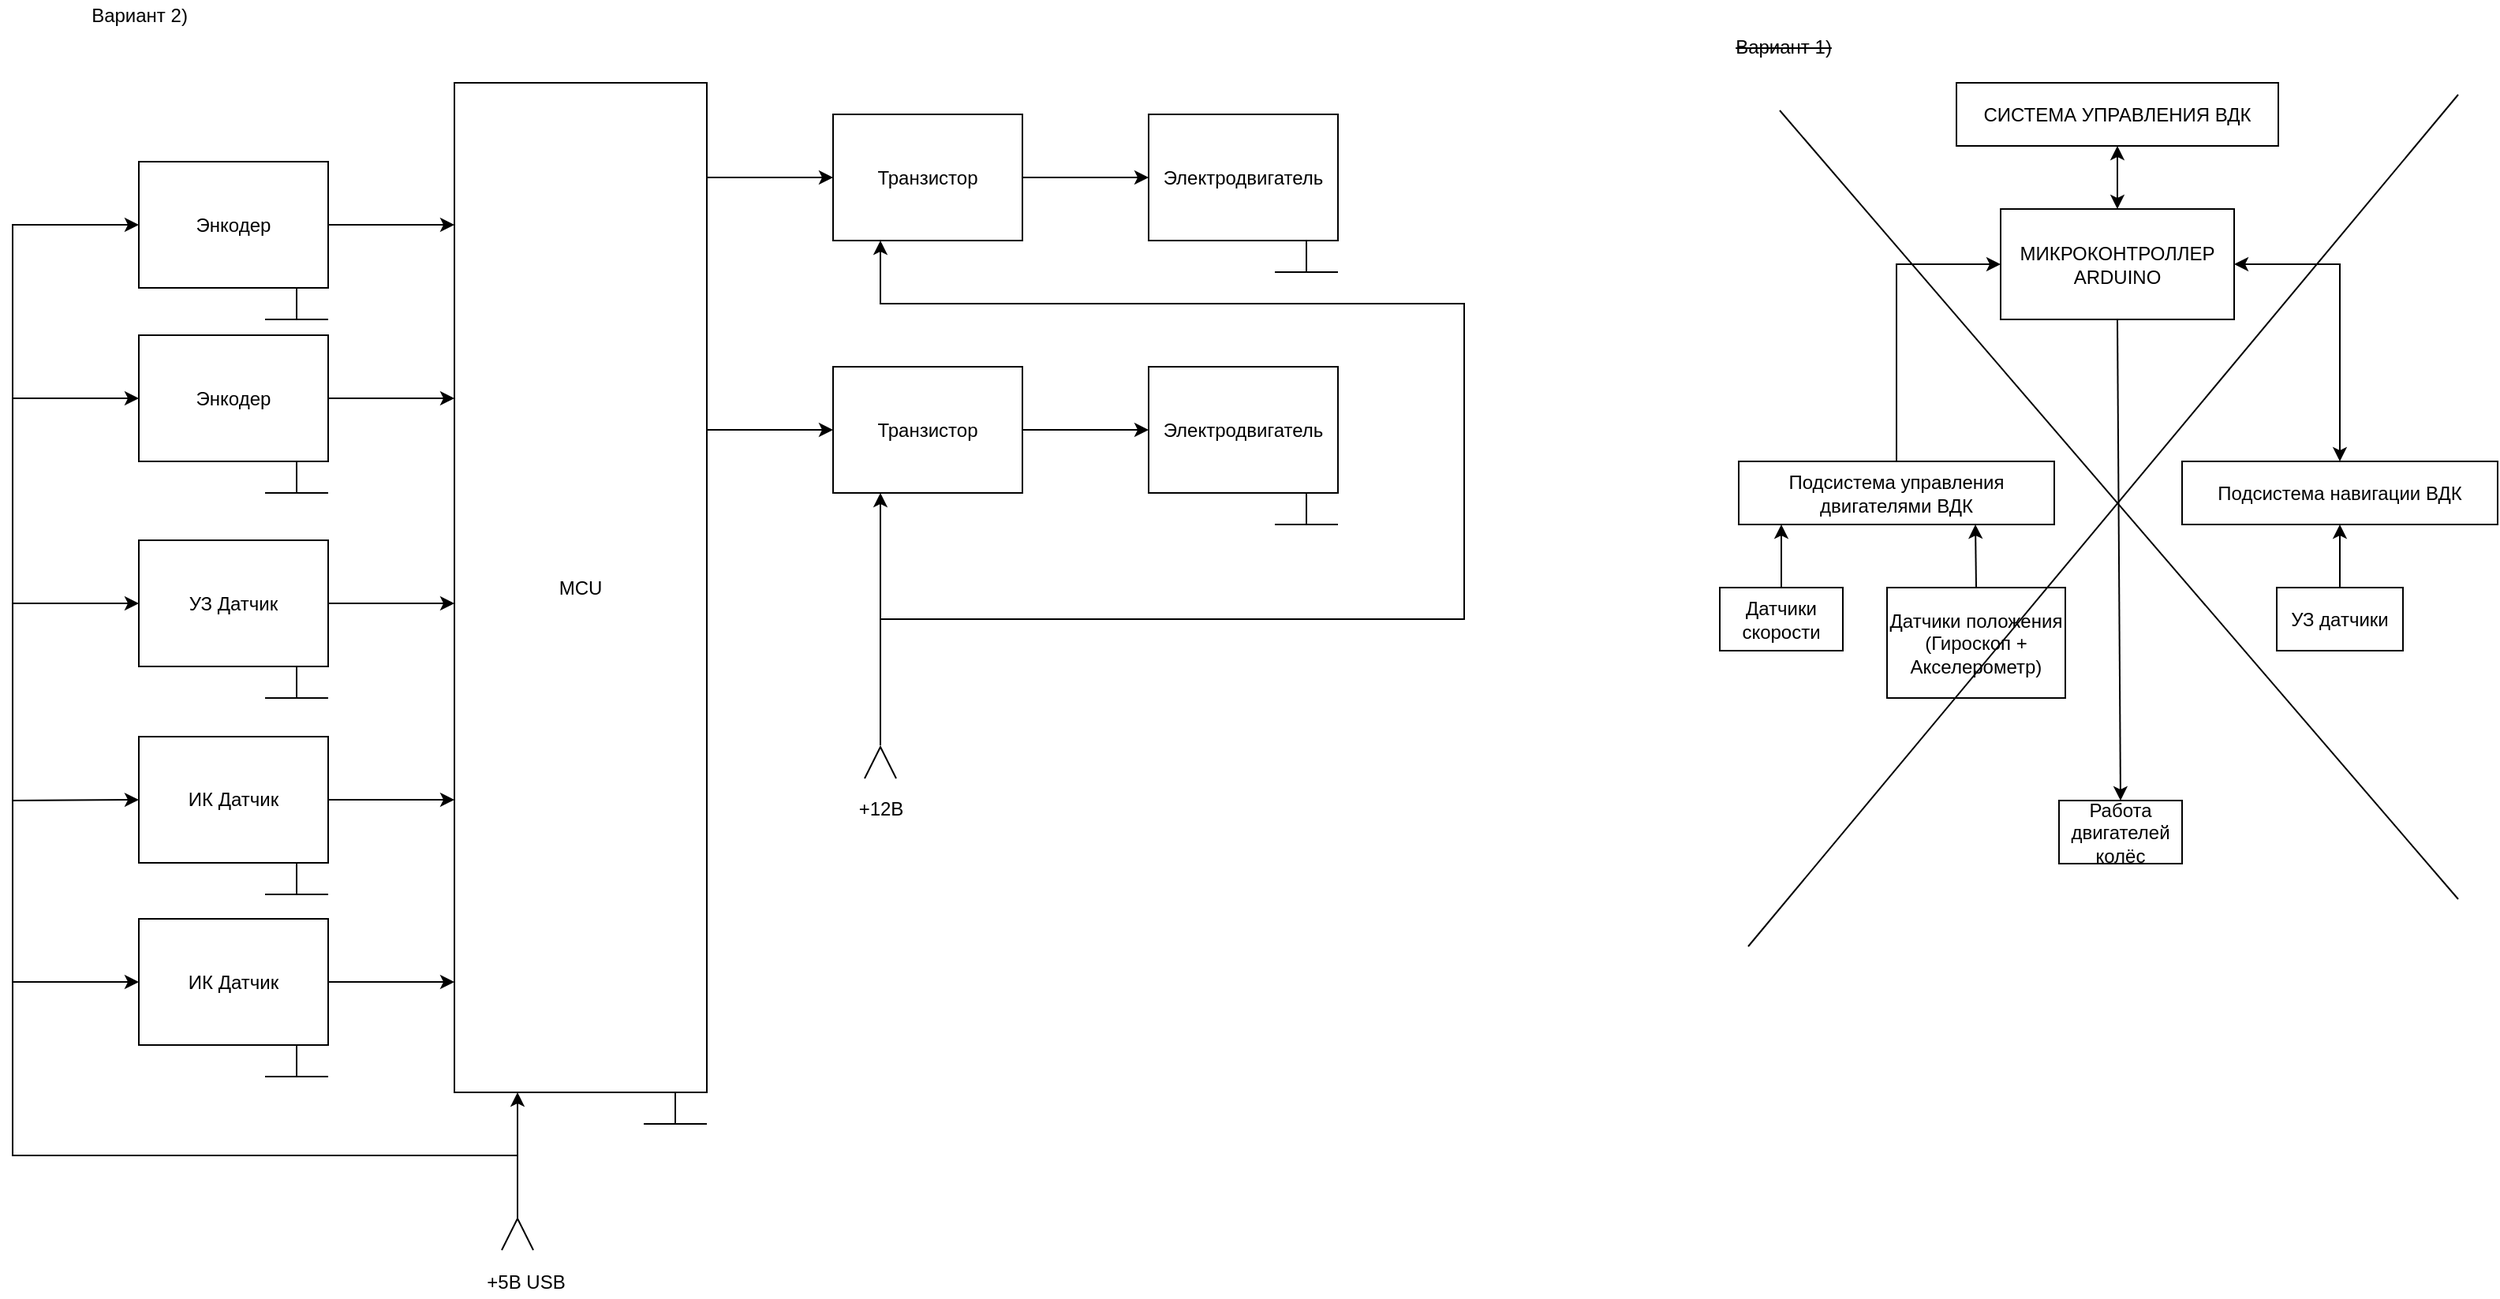 <mxfile version="20.0.1" type="github">
  <diagram id="5dE5xkKQiMpUn0vgo6UY" name="Page-1">
    <mxGraphModel dx="2500" dy="934" grid="1" gridSize="10" guides="1" tooltips="1" connect="1" arrows="1" fold="1" page="1" pageScale="1" pageWidth="827" pageHeight="1169" math="0" shadow="0">
      <root>
        <mxCell id="0" />
        <mxCell id="1" parent="0" />
        <mxCell id="9jfscR_lfVypMq8dOFOs-2" value="СИСТЕМА УПРАВЛЕНИЯ ВДК" style="rounded=0;whiteSpace=wrap;html=1;" parent="1" vertex="1">
          <mxGeometry x="432" y="72.5" width="204" height="40" as="geometry" />
        </mxCell>
        <mxCell id="9jfscR_lfVypMq8dOFOs-3" value="Подсистема управления двигателями ВДК" style="rounded=0;whiteSpace=wrap;html=1;" parent="1" vertex="1">
          <mxGeometry x="294" y="312.5" width="200" height="40" as="geometry" />
        </mxCell>
        <mxCell id="9jfscR_lfVypMq8dOFOs-4" value="Подсистема навигации ВДК" style="rounded=0;whiteSpace=wrap;html=1;" parent="1" vertex="1">
          <mxGeometry x="575" y="312.5" width="200" height="40" as="geometry" />
        </mxCell>
        <mxCell id="9jfscR_lfVypMq8dOFOs-8" value="Датчики скорости" style="rounded=0;whiteSpace=wrap;html=1;" parent="1" vertex="1">
          <mxGeometry x="282" y="392.5" width="78" height="40" as="geometry" />
        </mxCell>
        <mxCell id="9jfscR_lfVypMq8dOFOs-14" value="" style="endArrow=classic;html=1;rounded=0;entryX=0.25;entryY=1;entryDx=0;entryDy=0;exitX=0.5;exitY=0;exitDx=0;exitDy=0;" parent="1" source="9jfscR_lfVypMq8dOFOs-8" edge="1">
          <mxGeometry width="50" height="50" relative="1" as="geometry">
            <mxPoint x="299" y="445.5" as="sourcePoint" />
            <mxPoint x="321" y="352.5" as="targetPoint" />
          </mxGeometry>
        </mxCell>
        <mxCell id="9jfscR_lfVypMq8dOFOs-16" value="Датчики положения (Гироскоп + Акселерометр)" style="rounded=0;whiteSpace=wrap;html=1;" parent="1" vertex="1">
          <mxGeometry x="388" y="392.5" width="113" height="70" as="geometry" />
        </mxCell>
        <mxCell id="9jfscR_lfVypMq8dOFOs-19" value="" style="endArrow=classic;html=1;rounded=0;exitX=0.5;exitY=0;exitDx=0;exitDy=0;entryX=0.75;entryY=1;entryDx=0;entryDy=0;" parent="1" source="9jfscR_lfVypMq8dOFOs-16" target="9jfscR_lfVypMq8dOFOs-3" edge="1">
          <mxGeometry width="50" height="50" relative="1" as="geometry">
            <mxPoint x="793" y="403.5" as="sourcePoint" />
            <mxPoint x="404" y="382.5" as="targetPoint" />
            <Array as="points" />
          </mxGeometry>
        </mxCell>
        <mxCell id="9jfscR_lfVypMq8dOFOs-20" value="Работа двигателей колёс" style="rounded=0;whiteSpace=wrap;html=1;" parent="1" vertex="1">
          <mxGeometry x="497" y="527.5" width="78" height="40" as="geometry" />
        </mxCell>
        <mxCell id="9jfscR_lfVypMq8dOFOs-23" value="УЗ датчики" style="rounded=0;whiteSpace=wrap;html=1;" parent="1" vertex="1">
          <mxGeometry x="635" y="392.5" width="80" height="40" as="geometry" />
        </mxCell>
        <mxCell id="9jfscR_lfVypMq8dOFOs-24" value="" style="endArrow=classic;html=1;rounded=0;exitX=0.5;exitY=0;exitDx=0;exitDy=0;entryX=0.75;entryY=1;entryDx=0;entryDy=0;" parent="1" source="9jfscR_lfVypMq8dOFOs-23" edge="1">
          <mxGeometry width="50" height="50" relative="1" as="geometry">
            <mxPoint x="743" y="405.5" as="sourcePoint" />
            <mxPoint x="675" y="352.5" as="targetPoint" />
          </mxGeometry>
        </mxCell>
        <mxCell id="9jfscR_lfVypMq8dOFOs-32" value="МИКРОКОНТРОЛЛЕР ARDUINO" style="rounded=0;whiteSpace=wrap;html=1;" parent="1" vertex="1">
          <mxGeometry x="460" y="152.5" width="148" height="70" as="geometry" />
        </mxCell>
        <mxCell id="9jfscR_lfVypMq8dOFOs-33" value="" style="endArrow=classic;html=1;rounded=0;exitX=0.5;exitY=0;exitDx=0;exitDy=0;entryX=0;entryY=0.5;entryDx=0;entryDy=0;" parent="1" source="9jfscR_lfVypMq8dOFOs-3" target="9jfscR_lfVypMq8dOFOs-32" edge="1">
          <mxGeometry width="50" height="50" relative="1" as="geometry">
            <mxPoint x="392" y="312.5" as="sourcePoint" />
            <mxPoint x="442" y="262.5" as="targetPoint" />
            <Array as="points">
              <mxPoint x="394" y="187.5" />
            </Array>
          </mxGeometry>
        </mxCell>
        <mxCell id="9jfscR_lfVypMq8dOFOs-35" value="" style="endArrow=classic;startArrow=classic;html=1;rounded=0;entryX=1;entryY=0.5;entryDx=0;entryDy=0;exitX=0.5;exitY=0;exitDx=0;exitDy=0;" parent="1" source="9jfscR_lfVypMq8dOFOs-4" target="9jfscR_lfVypMq8dOFOs-32" edge="1">
          <mxGeometry width="50" height="50" relative="1" as="geometry">
            <mxPoint x="592" y="342.5" as="sourcePoint" />
            <mxPoint x="642" y="292.5" as="targetPoint" />
            <Array as="points">
              <mxPoint x="675" y="187.5" />
            </Array>
          </mxGeometry>
        </mxCell>
        <mxCell id="9jfscR_lfVypMq8dOFOs-36" value="" style="endArrow=classic;startArrow=classic;html=1;rounded=0;entryX=0.5;entryY=1;entryDx=0;entryDy=0;" parent="1" source="9jfscR_lfVypMq8dOFOs-32" target="9jfscR_lfVypMq8dOFOs-2" edge="1">
          <mxGeometry width="50" height="50" relative="1" as="geometry">
            <mxPoint x="592" y="342.5" as="sourcePoint" />
            <mxPoint x="642" y="292.5" as="targetPoint" />
          </mxGeometry>
        </mxCell>
        <mxCell id="9jfscR_lfVypMq8dOFOs-37" value="" style="endArrow=classic;html=1;rounded=0;exitX=0.5;exitY=1;exitDx=0;exitDy=0;entryX=0.5;entryY=0;entryDx=0;entryDy=0;" parent="1" source="9jfscR_lfVypMq8dOFOs-32" target="9jfscR_lfVypMq8dOFOs-20" edge="1">
          <mxGeometry width="50" height="50" relative="1" as="geometry">
            <mxPoint x="592" y="342.5" as="sourcePoint" />
            <mxPoint x="642" y="292.5" as="targetPoint" />
          </mxGeometry>
        </mxCell>
        <mxCell id="LsZMY1T1WmtSOBuxNTz7-1" value="MCU" style="rounded=0;whiteSpace=wrap;html=1;" parent="1" vertex="1">
          <mxGeometry x="-520" y="72.5" width="160" height="640" as="geometry" />
        </mxCell>
        <mxCell id="LsZMY1T1WmtSOBuxNTz7-2" value="Энкодер" style="rounded=0;whiteSpace=wrap;html=1;" parent="1" vertex="1">
          <mxGeometry x="-720" y="232.5" width="120" height="80" as="geometry" />
        </mxCell>
        <mxCell id="LsZMY1T1WmtSOBuxNTz7-4" value="УЗ Датчик" style="rounded=0;whiteSpace=wrap;html=1;" parent="1" vertex="1">
          <mxGeometry x="-720" y="362.5" width="120" height="80" as="geometry" />
        </mxCell>
        <mxCell id="LsZMY1T1WmtSOBuxNTz7-5" value="" style="endArrow=classic;html=1;rounded=0;exitX=1;exitY=0.5;exitDx=0;exitDy=0;" parent="1" source="LsZMY1T1WmtSOBuxNTz7-2" edge="1">
          <mxGeometry width="50" height="50" relative="1" as="geometry">
            <mxPoint x="-590" y="292.5" as="sourcePoint" />
            <mxPoint x="-520" y="272.5" as="targetPoint" />
          </mxGeometry>
        </mxCell>
        <mxCell id="LsZMY1T1WmtSOBuxNTz7-8" value="" style="endArrow=classic;html=1;rounded=0;exitX=1;exitY=0.5;exitDx=0;exitDy=0;" parent="1" source="LsZMY1T1WmtSOBuxNTz7-4" edge="1">
          <mxGeometry width="50" height="50" relative="1" as="geometry">
            <mxPoint x="-600" y="401.5" as="sourcePoint" />
            <mxPoint x="-520" y="402.5" as="targetPoint" />
          </mxGeometry>
        </mxCell>
        <mxCell id="LsZMY1T1WmtSOBuxNTz7-9" value="Транзистор" style="rounded=0;whiteSpace=wrap;html=1;" parent="1" vertex="1">
          <mxGeometry x="-280" y="252.5" width="120" height="80" as="geometry" />
        </mxCell>
        <mxCell id="LsZMY1T1WmtSOBuxNTz7-10" value="" style="endArrow=classic;html=1;rounded=0;entryX=0;entryY=0.5;entryDx=0;entryDy=0;exitX=1;exitY=0.5;exitDx=0;exitDy=0;" parent="1" target="LsZMY1T1WmtSOBuxNTz7-9" edge="1">
          <mxGeometry width="50" height="50" relative="1" as="geometry">
            <mxPoint x="-360" y="292.5" as="sourcePoint" />
            <mxPoint x="-280" y="292" as="targetPoint" />
          </mxGeometry>
        </mxCell>
        <mxCell id="LsZMY1T1WmtSOBuxNTz7-11" value="Электродвигатель" style="rounded=0;whiteSpace=wrap;html=1;" parent="1" vertex="1">
          <mxGeometry x="-80" y="252.5" width="120" height="80" as="geometry" />
        </mxCell>
        <mxCell id="LsZMY1T1WmtSOBuxNTz7-12" value="" style="endArrow=classic;html=1;rounded=0;entryX=0;entryY=0.5;entryDx=0;entryDy=0;exitX=1;exitY=0.5;exitDx=0;exitDy=0;" parent="1" source="LsZMY1T1WmtSOBuxNTz7-9" target="LsZMY1T1WmtSOBuxNTz7-11" edge="1">
          <mxGeometry width="50" height="50" relative="1" as="geometry">
            <mxPoint x="-170" y="262.5" as="sourcePoint" />
            <mxPoint x="-80" y="292" as="targetPoint" />
          </mxGeometry>
        </mxCell>
        <mxCell id="LsZMY1T1WmtSOBuxNTz7-17" value="" style="endArrow=none;html=1;rounded=0;entryX=0.25;entryY=1;entryDx=0;entryDy=0;" parent="1" edge="1">
          <mxGeometry width="50" height="50" relative="1" as="geometry">
            <mxPoint x="-600" y="462.5" as="sourcePoint" />
            <mxPoint x="-620" y="442.5" as="targetPoint" />
            <Array as="points">
              <mxPoint x="-640" y="462.5" />
              <mxPoint x="-620" y="462.5" />
            </Array>
          </mxGeometry>
        </mxCell>
        <mxCell id="LsZMY1T1WmtSOBuxNTz7-18" value="" style="endArrow=none;html=1;rounded=0;entryX=0.25;entryY=1;entryDx=0;entryDy=0;" parent="1" edge="1">
          <mxGeometry width="50" height="50" relative="1" as="geometry">
            <mxPoint x="-600" y="332.5" as="sourcePoint" />
            <mxPoint x="-620" y="312.5" as="targetPoint" />
            <Array as="points">
              <mxPoint x="-640" y="332.5" />
              <mxPoint x="-620" y="332.5" />
            </Array>
          </mxGeometry>
        </mxCell>
        <mxCell id="LsZMY1T1WmtSOBuxNTz7-22" value="" style="endArrow=none;html=1;rounded=0;entryX=0.25;entryY=1;entryDx=0;entryDy=0;" parent="1" edge="1">
          <mxGeometry width="50" height="50" relative="1" as="geometry">
            <mxPoint x="-360" y="732.5" as="sourcePoint" />
            <mxPoint x="-380" y="712.5" as="targetPoint" />
            <Array as="points">
              <mxPoint x="-400" y="732.5" />
              <mxPoint x="-380" y="732.5" />
            </Array>
          </mxGeometry>
        </mxCell>
        <mxCell id="LsZMY1T1WmtSOBuxNTz7-23" value="" style="endArrow=none;html=1;rounded=0;entryX=0.25;entryY=1;entryDx=0;entryDy=0;" parent="1" edge="1">
          <mxGeometry width="50" height="50" relative="1" as="geometry">
            <mxPoint x="40" y="352.5" as="sourcePoint" />
            <mxPoint x="20" y="332.5" as="targetPoint" />
            <Array as="points">
              <mxPoint y="352.5" />
              <mxPoint x="20" y="352.5" />
            </Array>
          </mxGeometry>
        </mxCell>
        <mxCell id="LsZMY1T1WmtSOBuxNTz7-36" value="" style="endArrow=none;html=1;rounded=0;" parent="1" edge="1">
          <mxGeometry width="50" height="50" relative="1" as="geometry">
            <mxPoint x="-490" y="812.5" as="sourcePoint" />
            <mxPoint x="-470" y="812.5" as="targetPoint" />
            <Array as="points">
              <mxPoint x="-480" y="792.5" />
            </Array>
          </mxGeometry>
        </mxCell>
        <mxCell id="LsZMY1T1WmtSOBuxNTz7-37" value="+5В USB" style="text;html=1;align=center;verticalAlign=middle;resizable=0;points=[];autosize=1;strokeColor=none;fillColor=none;" parent="1" vertex="1">
          <mxGeometry x="-510" y="822.5" width="70" height="20" as="geometry" />
        </mxCell>
        <mxCell id="LsZMY1T1WmtSOBuxNTz7-38" value="+12В" style="text;html=1;align=center;verticalAlign=middle;resizable=0;points=[];autosize=1;strokeColor=none;fillColor=none;" parent="1" vertex="1">
          <mxGeometry x="-270" y="522.5" width="40" height="20" as="geometry" />
        </mxCell>
        <mxCell id="LsZMY1T1WmtSOBuxNTz7-39" value="" style="endArrow=none;html=1;rounded=0;" parent="1" edge="1">
          <mxGeometry width="50" height="50" relative="1" as="geometry">
            <mxPoint x="-260" y="513.5" as="sourcePoint" />
            <mxPoint x="-240" y="513.5" as="targetPoint" />
            <Array as="points">
              <mxPoint x="-250" y="493.5" />
            </Array>
          </mxGeometry>
        </mxCell>
        <mxCell id="LsZMY1T1WmtSOBuxNTz7-41" value="" style="endArrow=classic;html=1;rounded=0;entryX=0.25;entryY=1;entryDx=0;entryDy=0;" parent="1" target="LsZMY1T1WmtSOBuxNTz7-9" edge="1">
          <mxGeometry width="50" height="50" relative="1" as="geometry">
            <mxPoint x="-250" y="492.5" as="sourcePoint" />
            <mxPoint x="-210" y="352.5" as="targetPoint" />
          </mxGeometry>
        </mxCell>
        <mxCell id="LsZMY1T1WmtSOBuxNTz7-42" value="Вариант 2)" style="text;html=1;align=center;verticalAlign=middle;resizable=0;points=[];autosize=1;strokeColor=none;fillColor=none;" parent="1" vertex="1">
          <mxGeometry x="-760" y="20" width="80" height="20" as="geometry" />
        </mxCell>
        <mxCell id="LsZMY1T1WmtSOBuxNTz7-43" value="&lt;strike&gt;Вариант 1)&lt;/strike&gt;" style="text;html=1;align=center;verticalAlign=middle;resizable=0;points=[];autosize=1;strokeColor=none;fillColor=none;" parent="1" vertex="1">
          <mxGeometry x="282" y="40" width="80" height="20" as="geometry" />
        </mxCell>
        <mxCell id="LsZMY1T1WmtSOBuxNTz7-44" value="Транзистор" style="rounded=0;whiteSpace=wrap;html=1;" parent="1" vertex="1">
          <mxGeometry x="-280" y="92.5" width="120" height="80" as="geometry" />
        </mxCell>
        <mxCell id="LsZMY1T1WmtSOBuxNTz7-45" value="" style="endArrow=classic;html=1;rounded=0;entryX=0;entryY=0.5;entryDx=0;entryDy=0;exitX=1;exitY=0.5;exitDx=0;exitDy=0;" parent="1" target="LsZMY1T1WmtSOBuxNTz7-44" edge="1">
          <mxGeometry width="50" height="50" relative="1" as="geometry">
            <mxPoint x="-360" y="132.5" as="sourcePoint" />
            <mxPoint x="-280" y="132" as="targetPoint" />
          </mxGeometry>
        </mxCell>
        <mxCell id="LsZMY1T1WmtSOBuxNTz7-46" value="Электродвигатель" style="rounded=0;whiteSpace=wrap;html=1;" parent="1" vertex="1">
          <mxGeometry x="-80" y="92.5" width="120" height="80" as="geometry" />
        </mxCell>
        <mxCell id="LsZMY1T1WmtSOBuxNTz7-47" value="" style="endArrow=classic;html=1;rounded=0;entryX=0;entryY=0.5;entryDx=0;entryDy=0;exitX=1;exitY=0.5;exitDx=0;exitDy=0;" parent="1" source="LsZMY1T1WmtSOBuxNTz7-44" target="LsZMY1T1WmtSOBuxNTz7-46" edge="1">
          <mxGeometry width="50" height="50" relative="1" as="geometry">
            <mxPoint x="-170" y="102.5" as="sourcePoint" />
            <mxPoint x="-80" y="132" as="targetPoint" />
          </mxGeometry>
        </mxCell>
        <mxCell id="LsZMY1T1WmtSOBuxNTz7-48" value="" style="endArrow=none;html=1;rounded=0;entryX=0.25;entryY=1;entryDx=0;entryDy=0;" parent="1" edge="1">
          <mxGeometry width="50" height="50" relative="1" as="geometry">
            <mxPoint x="40" y="192.5" as="sourcePoint" />
            <mxPoint x="20" y="172.5" as="targetPoint" />
            <Array as="points">
              <mxPoint y="192.5" />
              <mxPoint x="20" y="192.5" />
            </Array>
          </mxGeometry>
        </mxCell>
        <mxCell id="LsZMY1T1WmtSOBuxNTz7-50" value="" style="endArrow=classic;html=1;rounded=0;entryX=0.25;entryY=1;entryDx=0;entryDy=0;" parent="1" target="LsZMY1T1WmtSOBuxNTz7-44" edge="1">
          <mxGeometry width="50" height="50" relative="1" as="geometry">
            <mxPoint x="-250" y="412.5" as="sourcePoint" />
            <mxPoint x="160" y="412.5" as="targetPoint" />
            <Array as="points">
              <mxPoint x="120" y="412.5" />
              <mxPoint x="120" y="212.5" />
              <mxPoint x="-250" y="212.5" />
            </Array>
          </mxGeometry>
        </mxCell>
        <mxCell id="LsZMY1T1WmtSOBuxNTz7-53" value="Энкодер" style="rounded=0;whiteSpace=wrap;html=1;" parent="1" vertex="1">
          <mxGeometry x="-720" y="122.5" width="120" height="80" as="geometry" />
        </mxCell>
        <mxCell id="LsZMY1T1WmtSOBuxNTz7-54" value="" style="endArrow=classic;html=1;rounded=0;exitX=1;exitY=0.5;exitDx=0;exitDy=0;" parent="1" source="LsZMY1T1WmtSOBuxNTz7-53" edge="1">
          <mxGeometry width="50" height="50" relative="1" as="geometry">
            <mxPoint x="-590" y="182.5" as="sourcePoint" />
            <mxPoint x="-520" y="162.5" as="targetPoint" />
          </mxGeometry>
        </mxCell>
        <mxCell id="LsZMY1T1WmtSOBuxNTz7-55" value="" style="endArrow=none;html=1;rounded=0;entryX=0.25;entryY=1;entryDx=0;entryDy=0;" parent="1" edge="1">
          <mxGeometry width="50" height="50" relative="1" as="geometry">
            <mxPoint x="-600" y="222.5" as="sourcePoint" />
            <mxPoint x="-620" y="202.5" as="targetPoint" />
            <Array as="points">
              <mxPoint x="-640" y="222.5" />
              <mxPoint x="-620" y="222.5" />
            </Array>
          </mxGeometry>
        </mxCell>
        <mxCell id="LsZMY1T1WmtSOBuxNTz7-56" value="ИК Датчик" style="rounded=0;whiteSpace=wrap;html=1;" parent="1" vertex="1">
          <mxGeometry x="-720" y="487" width="120" height="80" as="geometry" />
        </mxCell>
        <mxCell id="LsZMY1T1WmtSOBuxNTz7-57" value="" style="endArrow=classic;html=1;rounded=0;exitX=1;exitY=0.5;exitDx=0;exitDy=0;" parent="1" source="LsZMY1T1WmtSOBuxNTz7-56" edge="1">
          <mxGeometry width="50" height="50" relative="1" as="geometry">
            <mxPoint x="-600" y="526" as="sourcePoint" />
            <mxPoint x="-520" y="527" as="targetPoint" />
          </mxGeometry>
        </mxCell>
        <mxCell id="LsZMY1T1WmtSOBuxNTz7-58" value="" style="endArrow=none;html=1;rounded=0;entryX=0.25;entryY=1;entryDx=0;entryDy=0;" parent="1" edge="1">
          <mxGeometry width="50" height="50" relative="1" as="geometry">
            <mxPoint x="-600" y="587" as="sourcePoint" />
            <mxPoint x="-620" y="567" as="targetPoint" />
            <Array as="points">
              <mxPoint x="-640" y="587" />
              <mxPoint x="-620" y="587" />
            </Array>
          </mxGeometry>
        </mxCell>
        <mxCell id="LsZMY1T1WmtSOBuxNTz7-59" value="ИК Датчик" style="rounded=0;whiteSpace=wrap;html=1;" parent="1" vertex="1">
          <mxGeometry x="-720" y="602.5" width="120" height="80" as="geometry" />
        </mxCell>
        <mxCell id="LsZMY1T1WmtSOBuxNTz7-60" value="" style="endArrow=classic;html=1;rounded=0;exitX=1;exitY=0.5;exitDx=0;exitDy=0;" parent="1" source="LsZMY1T1WmtSOBuxNTz7-59" edge="1">
          <mxGeometry width="50" height="50" relative="1" as="geometry">
            <mxPoint x="-600" y="641.5" as="sourcePoint" />
            <mxPoint x="-520" y="642.5" as="targetPoint" />
          </mxGeometry>
        </mxCell>
        <mxCell id="LsZMY1T1WmtSOBuxNTz7-61" value="" style="endArrow=none;html=1;rounded=0;entryX=0.25;entryY=1;entryDx=0;entryDy=0;" parent="1" edge="1">
          <mxGeometry width="50" height="50" relative="1" as="geometry">
            <mxPoint x="-600" y="702.5" as="sourcePoint" />
            <mxPoint x="-620" y="682.5" as="targetPoint" />
            <Array as="points">
              <mxPoint x="-640" y="702.5" />
              <mxPoint x="-620" y="702.5" />
            </Array>
          </mxGeometry>
        </mxCell>
        <mxCell id="LsZMY1T1WmtSOBuxNTz7-62" value="" style="endArrow=classic;html=1;rounded=0;entryX=0.25;entryY=1;entryDx=0;entryDy=0;" parent="1" target="LsZMY1T1WmtSOBuxNTz7-1" edge="1">
          <mxGeometry width="50" height="50" relative="1" as="geometry">
            <mxPoint x="-480" y="792.5" as="sourcePoint" />
            <mxPoint x="-330" y="582.5" as="targetPoint" />
          </mxGeometry>
        </mxCell>
        <mxCell id="LsZMY1T1WmtSOBuxNTz7-63" value="" style="endArrow=classic;html=1;rounded=0;entryX=0;entryY=0.5;entryDx=0;entryDy=0;" parent="1" target="LsZMY1T1WmtSOBuxNTz7-53" edge="1">
          <mxGeometry width="50" height="50" relative="1" as="geometry">
            <mxPoint x="-480" y="752.5" as="sourcePoint" />
            <mxPoint x="-810" y="722.5" as="targetPoint" />
            <Array as="points">
              <mxPoint x="-800" y="752.5" />
              <mxPoint x="-800" y="162.5" />
            </Array>
          </mxGeometry>
        </mxCell>
        <mxCell id="LsZMY1T1WmtSOBuxNTz7-65" value="" style="endArrow=classic;html=1;rounded=0;entryX=0;entryY=0.5;entryDx=0;entryDy=0;" parent="1" target="LsZMY1T1WmtSOBuxNTz7-2" edge="1">
          <mxGeometry width="50" height="50" relative="1" as="geometry">
            <mxPoint x="-800" y="272.5" as="sourcePoint" />
            <mxPoint x="-330" y="502.5" as="targetPoint" />
          </mxGeometry>
        </mxCell>
        <mxCell id="LsZMY1T1WmtSOBuxNTz7-67" value="" style="endArrow=classic;html=1;rounded=0;entryX=0;entryY=0.5;entryDx=0;entryDy=0;" parent="1" target="LsZMY1T1WmtSOBuxNTz7-4" edge="1">
          <mxGeometry width="50" height="50" relative="1" as="geometry">
            <mxPoint x="-800" y="402.5" as="sourcePoint" />
            <mxPoint x="-330" y="462.5" as="targetPoint" />
          </mxGeometry>
        </mxCell>
        <mxCell id="LsZMY1T1WmtSOBuxNTz7-68" value="" style="endArrow=classic;html=1;rounded=0;entryX=0;entryY=0.5;entryDx=0;entryDy=0;" parent="1" target="LsZMY1T1WmtSOBuxNTz7-59" edge="1">
          <mxGeometry width="50" height="50" relative="1" as="geometry">
            <mxPoint x="-800" y="642.5" as="sourcePoint" />
            <mxPoint x="-330" y="392.5" as="targetPoint" />
          </mxGeometry>
        </mxCell>
        <mxCell id="LsZMY1T1WmtSOBuxNTz7-69" value="" style="endArrow=classic;html=1;rounded=0;entryX=0;entryY=0.5;entryDx=0;entryDy=0;" parent="1" target="LsZMY1T1WmtSOBuxNTz7-56" edge="1">
          <mxGeometry width="50" height="50" relative="1" as="geometry">
            <mxPoint x="-800" y="527.5" as="sourcePoint" />
            <mxPoint x="-330" y="392.5" as="targetPoint" />
          </mxGeometry>
        </mxCell>
        <mxCell id="LsZMY1T1WmtSOBuxNTz7-70" value="" style="endArrow=none;html=1;rounded=0;" parent="1" edge="1">
          <mxGeometry width="50" height="50" relative="1" as="geometry">
            <mxPoint x="750" y="590" as="sourcePoint" />
            <mxPoint x="320" y="90" as="targetPoint" />
          </mxGeometry>
        </mxCell>
        <mxCell id="LsZMY1T1WmtSOBuxNTz7-71" value="" style="endArrow=none;html=1;rounded=0;" parent="1" edge="1">
          <mxGeometry width="50" height="50" relative="1" as="geometry">
            <mxPoint x="300" y="620" as="sourcePoint" />
            <mxPoint x="750" y="80" as="targetPoint" />
          </mxGeometry>
        </mxCell>
      </root>
    </mxGraphModel>
  </diagram>
</mxfile>
